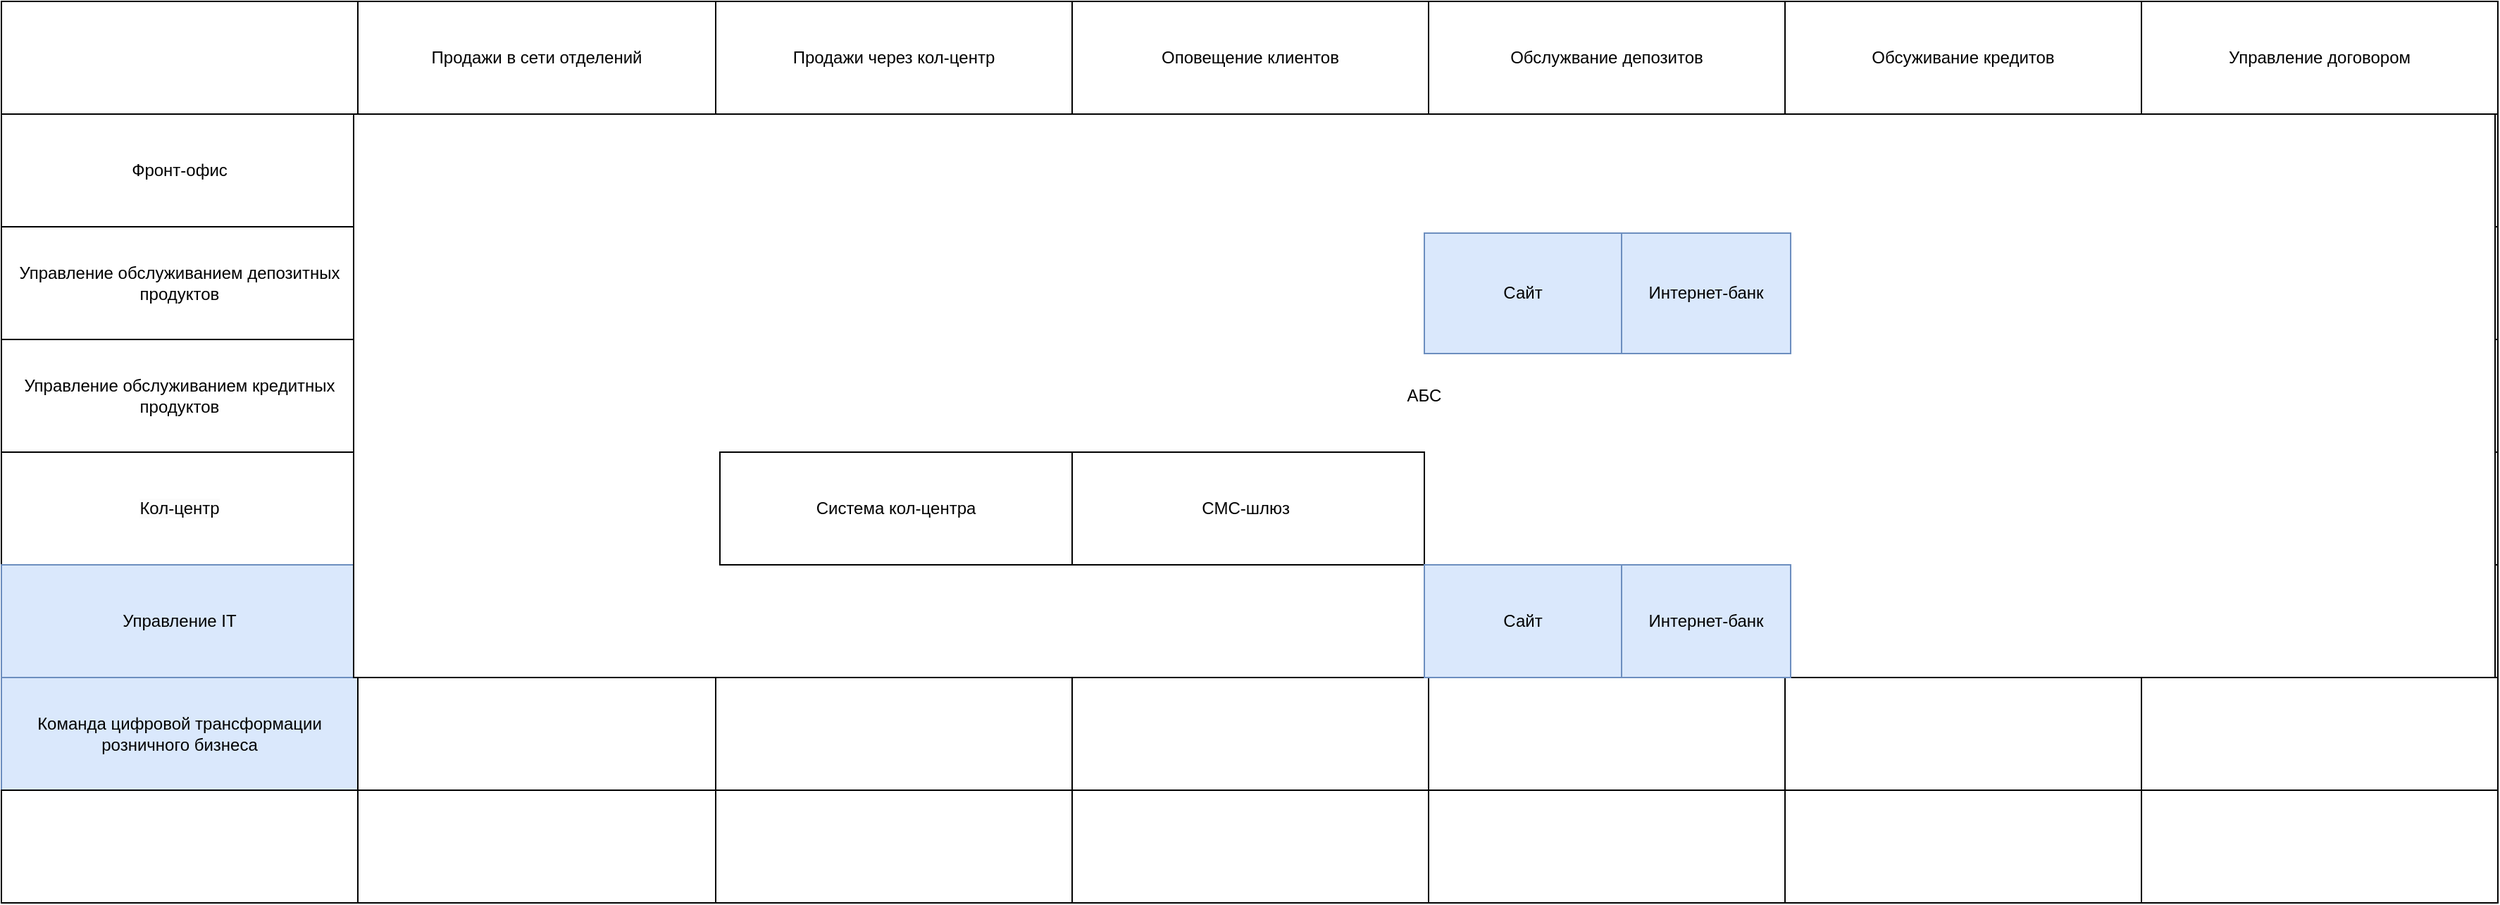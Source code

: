 <mxfile version="22.1.22" type="embed" pages="2">
  <diagram id="23iRSUPoRavnBvh4doch" name="Карта IT-ландшафта">
    <mxGraphModel dx="2517" dy="1880" grid="1" gridSize="10" guides="1" tooltips="1" connect="1" arrows="1" fold="1" page="1" pageScale="1" pageWidth="827" pageHeight="1169" math="0" shadow="0">
      <root>
        <mxCell id="0" />
        <mxCell id="1" parent="0" />
        <mxCell id="2" value="" style="childLayout=tableLayout;recursiveResize=0;shadow=0;fillColor=none;resizeLastRow=0;rounded=0;" parent="1" vertex="1">
          <mxGeometry x="270" y="340" width="1772" height="640" as="geometry" />
        </mxCell>
        <mxCell id="3" value="" style="shape=tableRow;horizontal=0;startSize=0;swimlaneHead=0;swimlaneBody=0;top=0;left=0;bottom=0;right=0;dropTarget=0;collapsible=0;recursiveResize=0;expand=0;fontStyle=0;fillColor=none;strokeColor=inherit;rounded=0;shadow=0;" parent="2" vertex="1">
          <mxGeometry width="1772" height="80" as="geometry" />
        </mxCell>
        <mxCell id="4" value="" style="connectable=0;recursiveResize=0;strokeColor=inherit;fillColor=none;align=center;whiteSpace=wrap;html=1;rounded=0;shadow=0;" parent="3" vertex="1">
          <mxGeometry width="253" height="80" as="geometry">
            <mxRectangle width="253" height="80" as="alternateBounds" />
          </mxGeometry>
        </mxCell>
        <mxCell id="5" value="Продажи в сети отделений" style="connectable=0;recursiveResize=0;strokeColor=inherit;fillColor=none;align=center;whiteSpace=wrap;html=1;rounded=0;shadow=0;" parent="3" vertex="1">
          <mxGeometry x="253" width="254" height="80" as="geometry">
            <mxRectangle width="254" height="80" as="alternateBounds" />
          </mxGeometry>
        </mxCell>
        <mxCell id="6" value="Продажи через кол-центр" style="connectable=0;recursiveResize=0;strokeColor=inherit;fillColor=none;align=center;whiteSpace=wrap;html=1;rounded=0;shadow=0;" parent="3" vertex="1">
          <mxGeometry x="507" width="253" height="80" as="geometry">
            <mxRectangle width="253" height="80" as="alternateBounds" />
          </mxGeometry>
        </mxCell>
        <mxCell id="111" value="Оповещение клиентов" style="connectable=0;recursiveResize=0;strokeColor=inherit;fillColor=none;align=center;whiteSpace=wrap;html=1;rounded=0;shadow=0;" parent="3" vertex="1">
          <mxGeometry x="760" width="253" height="80" as="geometry">
            <mxRectangle width="253" height="80" as="alternateBounds" />
          </mxGeometry>
        </mxCell>
        <mxCell id="119" value="Обслужвание депозитов" style="connectable=0;recursiveResize=0;strokeColor=inherit;fillColor=none;align=center;whiteSpace=wrap;html=1;rounded=0;shadow=0;" parent="3" vertex="1">
          <mxGeometry x="1013" width="253" height="80" as="geometry">
            <mxRectangle width="253" height="80" as="alternateBounds" />
          </mxGeometry>
        </mxCell>
        <mxCell id="127" value="Обсуживание кредитов" style="connectable=0;recursiveResize=0;strokeColor=inherit;fillColor=none;align=center;whiteSpace=wrap;html=1;rounded=0;shadow=0;" parent="3" vertex="1">
          <mxGeometry x="1266" width="253" height="80" as="geometry">
            <mxRectangle width="253" height="80" as="alternateBounds" />
          </mxGeometry>
        </mxCell>
        <mxCell id="135" value="Управление договором" style="connectable=0;recursiveResize=0;strokeColor=inherit;fillColor=none;align=center;whiteSpace=wrap;html=1;rounded=0;shadow=0;" parent="3" vertex="1">
          <mxGeometry x="1519" width="253" height="80" as="geometry">
            <mxRectangle width="253" height="80" as="alternateBounds" />
          </mxGeometry>
        </mxCell>
        <mxCell id="19" value="" style="shape=tableRow;horizontal=0;startSize=0;swimlaneHead=0;swimlaneBody=0;top=0;left=0;bottom=0;right=0;dropTarget=0;collapsible=0;recursiveResize=0;expand=0;fontStyle=0;fillColor=none;strokeColor=inherit;rounded=0;shadow=0;" parent="2" vertex="1">
          <mxGeometry y="80" width="1772" height="80" as="geometry" />
        </mxCell>
        <mxCell id="20" value="Фронт-офис" style="connectable=0;recursiveResize=0;strokeColor=inherit;fillColor=none;align=center;whiteSpace=wrap;html=1;rounded=0;shadow=0;" parent="19" vertex="1">
          <mxGeometry width="253" height="80" as="geometry">
            <mxRectangle width="253" height="80" as="alternateBounds" />
          </mxGeometry>
        </mxCell>
        <mxCell id="21" value="" style="connectable=0;recursiveResize=0;strokeColor=inherit;fillColor=none;align=center;whiteSpace=wrap;html=1;rounded=0;shadow=0;" parent="19" vertex="1">
          <mxGeometry x="253" width="254" height="80" as="geometry">
            <mxRectangle width="254" height="80" as="alternateBounds" />
          </mxGeometry>
        </mxCell>
        <mxCell id="22" value="" style="connectable=0;recursiveResize=0;strokeColor=inherit;fillColor=none;align=center;whiteSpace=wrap;html=1;rounded=0;shadow=0;" parent="19" vertex="1">
          <mxGeometry x="507" width="253" height="80" as="geometry">
            <mxRectangle width="253" height="80" as="alternateBounds" />
          </mxGeometry>
        </mxCell>
        <mxCell id="112" style="connectable=0;recursiveResize=0;strokeColor=inherit;fillColor=none;align=center;whiteSpace=wrap;html=1;rounded=0;shadow=0;" parent="19" vertex="1">
          <mxGeometry x="760" width="253" height="80" as="geometry">
            <mxRectangle width="253" height="80" as="alternateBounds" />
          </mxGeometry>
        </mxCell>
        <mxCell id="120" style="connectable=0;recursiveResize=0;strokeColor=inherit;fillColor=none;align=center;whiteSpace=wrap;html=1;rounded=0;shadow=0;" parent="19" vertex="1">
          <mxGeometry x="1013" width="253" height="80" as="geometry">
            <mxRectangle width="253" height="80" as="alternateBounds" />
          </mxGeometry>
        </mxCell>
        <mxCell id="128" style="connectable=0;recursiveResize=0;strokeColor=inherit;fillColor=none;align=center;whiteSpace=wrap;html=1;rounded=0;shadow=0;" parent="19" vertex="1">
          <mxGeometry x="1266" width="253" height="80" as="geometry">
            <mxRectangle width="253" height="80" as="alternateBounds" />
          </mxGeometry>
        </mxCell>
        <mxCell id="136" style="connectable=0;recursiveResize=0;strokeColor=inherit;fillColor=none;align=center;whiteSpace=wrap;html=1;rounded=0;shadow=0;" parent="19" vertex="1">
          <mxGeometry x="1519" width="253" height="80" as="geometry">
            <mxRectangle width="253" height="80" as="alternateBounds" />
          </mxGeometry>
        </mxCell>
        <mxCell id="15" value="" style="shape=tableRow;horizontal=0;startSize=0;swimlaneHead=0;swimlaneBody=0;top=0;left=0;bottom=0;right=0;dropTarget=0;collapsible=0;recursiveResize=0;expand=0;fontStyle=0;fillColor=none;strokeColor=inherit;rounded=0;shadow=0;" parent="2" vertex="1">
          <mxGeometry y="160" width="1772" height="80" as="geometry" />
        </mxCell>
        <mxCell id="16" value="Управление обслуживанием депозитных продуктов" style="connectable=0;recursiveResize=0;strokeColor=inherit;fillColor=none;align=center;whiteSpace=wrap;html=1;rounded=0;shadow=0;" parent="15" vertex="1">
          <mxGeometry width="253" height="80" as="geometry">
            <mxRectangle width="253" height="80" as="alternateBounds" />
          </mxGeometry>
        </mxCell>
        <mxCell id="17" value="" style="connectable=0;recursiveResize=0;strokeColor=inherit;fillColor=none;align=center;whiteSpace=wrap;html=1;rounded=0;shadow=0;" parent="15" vertex="1">
          <mxGeometry x="253" width="254" height="80" as="geometry">
            <mxRectangle width="254" height="80" as="alternateBounds" />
          </mxGeometry>
        </mxCell>
        <mxCell id="18" value="" style="connectable=0;recursiveResize=0;strokeColor=inherit;fillColor=none;align=center;whiteSpace=wrap;html=1;rounded=0;shadow=0;" parent="15" vertex="1">
          <mxGeometry x="507" width="253" height="80" as="geometry">
            <mxRectangle width="253" height="80" as="alternateBounds" />
          </mxGeometry>
        </mxCell>
        <mxCell id="113" style="connectable=0;recursiveResize=0;strokeColor=inherit;fillColor=none;align=center;whiteSpace=wrap;html=1;rounded=0;shadow=0;" parent="15" vertex="1">
          <mxGeometry x="760" width="253" height="80" as="geometry">
            <mxRectangle width="253" height="80" as="alternateBounds" />
          </mxGeometry>
        </mxCell>
        <mxCell id="121" style="connectable=0;recursiveResize=0;strokeColor=inherit;fillColor=none;align=center;whiteSpace=wrap;html=1;rounded=0;shadow=0;" parent="15" vertex="1">
          <mxGeometry x="1013" width="253" height="80" as="geometry">
            <mxRectangle width="253" height="80" as="alternateBounds" />
          </mxGeometry>
        </mxCell>
        <mxCell id="129" style="connectable=0;recursiveResize=0;strokeColor=inherit;fillColor=none;align=center;whiteSpace=wrap;html=1;rounded=0;shadow=0;" parent="15" vertex="1">
          <mxGeometry x="1266" width="253" height="80" as="geometry">
            <mxRectangle width="253" height="80" as="alternateBounds" />
          </mxGeometry>
        </mxCell>
        <mxCell id="137" style="connectable=0;recursiveResize=0;strokeColor=inherit;fillColor=none;align=center;whiteSpace=wrap;html=1;rounded=0;shadow=0;" parent="15" vertex="1">
          <mxGeometry x="1519" width="253" height="80" as="geometry">
            <mxRectangle width="253" height="80" as="alternateBounds" />
          </mxGeometry>
        </mxCell>
        <mxCell id="7" style="shape=tableRow;horizontal=0;startSize=0;swimlaneHead=0;swimlaneBody=0;top=0;left=0;bottom=0;right=0;dropTarget=0;collapsible=0;recursiveResize=0;expand=0;fontStyle=0;fillColor=none;strokeColor=inherit;rounded=0;shadow=0;" parent="2" vertex="1">
          <mxGeometry y="240" width="1772" height="80" as="geometry" />
        </mxCell>
        <mxCell id="8" value="Управление обслуживанием кредитных продуктов" style="connectable=0;recursiveResize=0;strokeColor=inherit;fillColor=none;align=center;whiteSpace=wrap;html=1;rounded=0;shadow=0;" parent="7" vertex="1">
          <mxGeometry width="253" height="80" as="geometry">
            <mxRectangle width="253" height="80" as="alternateBounds" />
          </mxGeometry>
        </mxCell>
        <mxCell id="9" value="" style="connectable=0;recursiveResize=0;strokeColor=inherit;fillColor=none;align=center;whiteSpace=wrap;html=1;rounded=0;shadow=0;" parent="7" vertex="1">
          <mxGeometry x="253" width="254" height="80" as="geometry">
            <mxRectangle width="254" height="80" as="alternateBounds" />
          </mxGeometry>
        </mxCell>
        <mxCell id="10" value="" style="connectable=0;recursiveResize=0;strokeColor=inherit;fillColor=none;align=center;whiteSpace=wrap;html=1;rounded=0;shadow=0;" parent="7" vertex="1">
          <mxGeometry x="507" width="253" height="80" as="geometry">
            <mxRectangle width="253" height="80" as="alternateBounds" />
          </mxGeometry>
        </mxCell>
        <mxCell id="114" style="connectable=0;recursiveResize=0;strokeColor=inherit;fillColor=none;align=center;whiteSpace=wrap;html=1;rounded=0;shadow=0;" parent="7" vertex="1">
          <mxGeometry x="760" width="253" height="80" as="geometry">
            <mxRectangle width="253" height="80" as="alternateBounds" />
          </mxGeometry>
        </mxCell>
        <mxCell id="122" style="connectable=0;recursiveResize=0;strokeColor=inherit;fillColor=none;align=center;whiteSpace=wrap;html=1;rounded=0;shadow=0;" parent="7" vertex="1">
          <mxGeometry x="1013" width="253" height="80" as="geometry">
            <mxRectangle width="253" height="80" as="alternateBounds" />
          </mxGeometry>
        </mxCell>
        <mxCell id="130" style="connectable=0;recursiveResize=0;strokeColor=inherit;fillColor=none;align=center;whiteSpace=wrap;html=1;rounded=0;shadow=0;" parent="7" vertex="1">
          <mxGeometry x="1266" width="253" height="80" as="geometry">
            <mxRectangle width="253" height="80" as="alternateBounds" />
          </mxGeometry>
        </mxCell>
        <mxCell id="138" style="connectable=0;recursiveResize=0;strokeColor=inherit;fillColor=none;align=center;whiteSpace=wrap;html=1;rounded=0;shadow=0;" parent="7" vertex="1">
          <mxGeometry x="1519" width="253" height="80" as="geometry">
            <mxRectangle width="253" height="80" as="alternateBounds" />
          </mxGeometry>
        </mxCell>
        <mxCell id="11" style="shape=tableRow;horizontal=0;startSize=0;swimlaneHead=0;swimlaneBody=0;top=0;left=0;bottom=0;right=0;dropTarget=0;collapsible=0;recursiveResize=0;expand=0;fontStyle=0;fillColor=none;strokeColor=inherit;rounded=0;shadow=0;" parent="2" vertex="1">
          <mxGeometry y="320" width="1772" height="80" as="geometry" />
        </mxCell>
        <mxCell id="12" value="&lt;span style=&quot;color: rgb(0, 0, 0); font-family: Helvetica; font-size: 12px; font-style: normal; font-variant-ligatures: normal; font-variant-caps: normal; font-weight: 400; letter-spacing: normal; orphans: 2; text-align: center; text-indent: 0px; text-transform: none; widows: 2; word-spacing: 0px; -webkit-text-stroke-width: 0px; background-color: rgb(251, 251, 251); text-decoration-thickness: initial; text-decoration-style: initial; text-decoration-color: initial; float: none; display: inline !important;&quot;&gt;Кол-центр&lt;/span&gt;" style="connectable=0;recursiveResize=0;strokeColor=inherit;fillColor=none;align=center;whiteSpace=wrap;html=1;rounded=0;shadow=0;" parent="11" vertex="1">
          <mxGeometry width="253" height="80" as="geometry">
            <mxRectangle width="253" height="80" as="alternateBounds" />
          </mxGeometry>
        </mxCell>
        <mxCell id="13" value="" style="connectable=0;recursiveResize=0;strokeColor=inherit;fillColor=none;align=center;whiteSpace=wrap;html=1;rounded=0;shadow=0;" parent="11" vertex="1">
          <mxGeometry x="253" width="254" height="80" as="geometry">
            <mxRectangle width="254" height="80" as="alternateBounds" />
          </mxGeometry>
        </mxCell>
        <mxCell id="14" value="" style="connectable=0;recursiveResize=0;strokeColor=inherit;fillColor=none;align=center;whiteSpace=wrap;html=1;rounded=0;shadow=0;" parent="11" vertex="1">
          <mxGeometry x="507" width="253" height="80" as="geometry">
            <mxRectangle width="253" height="80" as="alternateBounds" />
          </mxGeometry>
        </mxCell>
        <mxCell id="115" style="connectable=0;recursiveResize=0;strokeColor=inherit;fillColor=none;align=center;whiteSpace=wrap;html=1;rounded=0;shadow=0;" parent="11" vertex="1">
          <mxGeometry x="760" width="253" height="80" as="geometry">
            <mxRectangle width="253" height="80" as="alternateBounds" />
          </mxGeometry>
        </mxCell>
        <mxCell id="123" style="connectable=0;recursiveResize=0;strokeColor=inherit;fillColor=none;align=center;whiteSpace=wrap;html=1;rounded=0;shadow=0;" parent="11" vertex="1">
          <mxGeometry x="1013" width="253" height="80" as="geometry">
            <mxRectangle width="253" height="80" as="alternateBounds" />
          </mxGeometry>
        </mxCell>
        <mxCell id="131" style="connectable=0;recursiveResize=0;strokeColor=inherit;fillColor=none;align=center;whiteSpace=wrap;html=1;rounded=0;shadow=0;" parent="11" vertex="1">
          <mxGeometry x="1266" width="253" height="80" as="geometry">
            <mxRectangle width="253" height="80" as="alternateBounds" />
          </mxGeometry>
        </mxCell>
        <mxCell id="139" style="connectable=0;recursiveResize=0;strokeColor=inherit;fillColor=none;align=center;whiteSpace=wrap;html=1;rounded=0;shadow=0;" parent="11" vertex="1">
          <mxGeometry x="1519" width="253" height="80" as="geometry">
            <mxRectangle width="253" height="80" as="alternateBounds" />
          </mxGeometry>
        </mxCell>
        <mxCell id="23" style="shape=tableRow;horizontal=0;startSize=0;swimlaneHead=0;swimlaneBody=0;top=0;left=0;bottom=0;right=0;dropTarget=0;collapsible=0;recursiveResize=0;expand=0;fontStyle=0;fillColor=none;strokeColor=inherit;rounded=0;shadow=0;" parent="2" vertex="1">
          <mxGeometry y="400" width="1772" height="80" as="geometry" />
        </mxCell>
        <mxCell id="24" value="Управление IT" style="connectable=0;recursiveResize=0;strokeColor=#6c8ebf;fillColor=#dae8fc;align=center;whiteSpace=wrap;html=1;rounded=0;shadow=0;" parent="23" vertex="1">
          <mxGeometry width="253" height="80" as="geometry">
            <mxRectangle width="253" height="80" as="alternateBounds" />
          </mxGeometry>
        </mxCell>
        <mxCell id="25" value="" style="connectable=0;recursiveResize=0;strokeColor=inherit;fillColor=none;align=center;whiteSpace=wrap;html=1;rounded=0;shadow=0;" parent="23" vertex="1">
          <mxGeometry x="253" width="254" height="80" as="geometry">
            <mxRectangle width="254" height="80" as="alternateBounds" />
          </mxGeometry>
        </mxCell>
        <mxCell id="26" value="" style="connectable=0;recursiveResize=0;strokeColor=inherit;fillColor=none;align=center;whiteSpace=wrap;html=1;rounded=0;shadow=0;" parent="23" vertex="1">
          <mxGeometry x="507" width="253" height="80" as="geometry">
            <mxRectangle width="253" height="80" as="alternateBounds" />
          </mxGeometry>
        </mxCell>
        <mxCell id="116" style="connectable=0;recursiveResize=0;strokeColor=inherit;fillColor=none;align=center;whiteSpace=wrap;html=1;rounded=0;shadow=0;" parent="23" vertex="1">
          <mxGeometry x="760" width="253" height="80" as="geometry">
            <mxRectangle width="253" height="80" as="alternateBounds" />
          </mxGeometry>
        </mxCell>
        <mxCell id="124" style="connectable=0;recursiveResize=0;strokeColor=inherit;fillColor=none;align=center;whiteSpace=wrap;html=1;rounded=0;shadow=0;" parent="23" vertex="1">
          <mxGeometry x="1013" width="253" height="80" as="geometry">
            <mxRectangle width="253" height="80" as="alternateBounds" />
          </mxGeometry>
        </mxCell>
        <mxCell id="132" style="connectable=0;recursiveResize=0;strokeColor=inherit;fillColor=none;align=center;whiteSpace=wrap;html=1;rounded=0;shadow=0;" parent="23" vertex="1">
          <mxGeometry x="1266" width="253" height="80" as="geometry">
            <mxRectangle width="253" height="80" as="alternateBounds" />
          </mxGeometry>
        </mxCell>
        <mxCell id="140" style="connectable=0;recursiveResize=0;strokeColor=inherit;fillColor=none;align=center;whiteSpace=wrap;html=1;rounded=0;shadow=0;" parent="23" vertex="1">
          <mxGeometry x="1519" width="253" height="80" as="geometry">
            <mxRectangle width="253" height="80" as="alternateBounds" />
          </mxGeometry>
        </mxCell>
        <mxCell id="27" style="shape=tableRow;horizontal=0;startSize=0;swimlaneHead=0;swimlaneBody=0;top=0;left=0;bottom=0;right=0;dropTarget=0;collapsible=0;recursiveResize=0;expand=0;fontStyle=0;fillColor=none;strokeColor=inherit;rounded=0;shadow=0;" parent="2" vertex="1">
          <mxGeometry y="480" width="1772" height="80" as="geometry" />
        </mxCell>
        <mxCell id="28" value="Команда цифровой трансформации розничного бизнеса" style="connectable=0;recursiveResize=0;strokeColor=#6c8ebf;fillColor=#dae8fc;align=center;whiteSpace=wrap;html=1;rounded=0;shadow=0;" parent="27" vertex="1">
          <mxGeometry width="253" height="80" as="geometry">
            <mxRectangle width="253" height="80" as="alternateBounds" />
          </mxGeometry>
        </mxCell>
        <mxCell id="29" value="" style="connectable=0;recursiveResize=0;strokeColor=inherit;fillColor=none;align=center;whiteSpace=wrap;html=1;rounded=0;shadow=0;" parent="27" vertex="1">
          <mxGeometry x="253" width="254" height="80" as="geometry">
            <mxRectangle width="254" height="80" as="alternateBounds" />
          </mxGeometry>
        </mxCell>
        <mxCell id="30" value="" style="connectable=0;recursiveResize=0;strokeColor=inherit;fillColor=none;align=center;whiteSpace=wrap;html=1;rounded=0;shadow=0;" parent="27" vertex="1">
          <mxGeometry x="507" width="253" height="80" as="geometry">
            <mxRectangle width="253" height="80" as="alternateBounds" />
          </mxGeometry>
        </mxCell>
        <mxCell id="117" style="connectable=0;recursiveResize=0;strokeColor=inherit;fillColor=none;align=center;whiteSpace=wrap;html=1;rounded=0;shadow=0;" parent="27" vertex="1">
          <mxGeometry x="760" width="253" height="80" as="geometry">
            <mxRectangle width="253" height="80" as="alternateBounds" />
          </mxGeometry>
        </mxCell>
        <mxCell id="125" style="connectable=0;recursiveResize=0;strokeColor=inherit;fillColor=none;align=center;whiteSpace=wrap;html=1;rounded=0;shadow=0;" parent="27" vertex="1">
          <mxGeometry x="1013" width="253" height="80" as="geometry">
            <mxRectangle width="253" height="80" as="alternateBounds" />
          </mxGeometry>
        </mxCell>
        <mxCell id="133" style="connectable=0;recursiveResize=0;strokeColor=inherit;fillColor=none;align=center;whiteSpace=wrap;html=1;rounded=0;shadow=0;" parent="27" vertex="1">
          <mxGeometry x="1266" width="253" height="80" as="geometry">
            <mxRectangle width="253" height="80" as="alternateBounds" />
          </mxGeometry>
        </mxCell>
        <mxCell id="141" style="connectable=0;recursiveResize=0;strokeColor=inherit;fillColor=none;align=center;whiteSpace=wrap;html=1;rounded=0;shadow=0;" parent="27" vertex="1">
          <mxGeometry x="1519" width="253" height="80" as="geometry">
            <mxRectangle width="253" height="80" as="alternateBounds" />
          </mxGeometry>
        </mxCell>
        <mxCell id="31" style="shape=tableRow;horizontal=0;startSize=0;swimlaneHead=0;swimlaneBody=0;top=0;left=0;bottom=0;right=0;dropTarget=0;collapsible=0;recursiveResize=0;expand=0;fontStyle=0;fillColor=none;strokeColor=inherit;rounded=0;shadow=0;" parent="2" vertex="1">
          <mxGeometry y="560" width="1772" height="80" as="geometry" />
        </mxCell>
        <mxCell id="32" value="" style="connectable=0;recursiveResize=0;strokeColor=inherit;fillColor=none;align=center;whiteSpace=wrap;html=1;rounded=0;shadow=0;" parent="31" vertex="1">
          <mxGeometry width="253" height="80" as="geometry">
            <mxRectangle width="253" height="80" as="alternateBounds" />
          </mxGeometry>
        </mxCell>
        <mxCell id="33" value="" style="connectable=0;recursiveResize=0;strokeColor=inherit;fillColor=none;align=center;whiteSpace=wrap;html=1;rounded=0;shadow=0;" parent="31" vertex="1">
          <mxGeometry x="253" width="254" height="80" as="geometry">
            <mxRectangle width="254" height="80" as="alternateBounds" />
          </mxGeometry>
        </mxCell>
        <mxCell id="34" value="" style="connectable=0;recursiveResize=0;strokeColor=inherit;fillColor=none;align=center;whiteSpace=wrap;html=1;rounded=0;shadow=0;" parent="31" vertex="1">
          <mxGeometry x="507" width="253" height="80" as="geometry">
            <mxRectangle width="253" height="80" as="alternateBounds" />
          </mxGeometry>
        </mxCell>
        <mxCell id="118" style="connectable=0;recursiveResize=0;strokeColor=inherit;fillColor=none;align=center;whiteSpace=wrap;html=1;rounded=0;shadow=0;" parent="31" vertex="1">
          <mxGeometry x="760" width="253" height="80" as="geometry">
            <mxRectangle width="253" height="80" as="alternateBounds" />
          </mxGeometry>
        </mxCell>
        <mxCell id="126" style="connectable=0;recursiveResize=0;strokeColor=inherit;fillColor=none;align=center;whiteSpace=wrap;html=1;rounded=0;shadow=0;" parent="31" vertex="1">
          <mxGeometry x="1013" width="253" height="80" as="geometry">
            <mxRectangle width="253" height="80" as="alternateBounds" />
          </mxGeometry>
        </mxCell>
        <mxCell id="134" style="connectable=0;recursiveResize=0;strokeColor=inherit;fillColor=none;align=center;whiteSpace=wrap;html=1;rounded=0;shadow=0;" parent="31" vertex="1">
          <mxGeometry x="1266" width="253" height="80" as="geometry">
            <mxRectangle width="253" height="80" as="alternateBounds" />
          </mxGeometry>
        </mxCell>
        <mxCell id="142" style="connectable=0;recursiveResize=0;strokeColor=inherit;fillColor=none;align=center;whiteSpace=wrap;html=1;rounded=0;shadow=0;" parent="31" vertex="1">
          <mxGeometry x="1519" width="253" height="80" as="geometry">
            <mxRectangle width="253" height="80" as="alternateBounds" />
          </mxGeometry>
        </mxCell>
        <mxCell id="144" value="АБС" style="rounded=0;whiteSpace=wrap;html=1;" parent="1" vertex="1">
          <mxGeometry x="520" y="420" width="1520" height="400" as="geometry" />
        </mxCell>
        <mxCell id="145" value="Система кол-центра" style="rounded=0;whiteSpace=wrap;html=1;" parent="1" vertex="1">
          <mxGeometry x="780" y="660" width="250" height="80" as="geometry" />
        </mxCell>
        <mxCell id="147" value="СМС-шлюз&amp;nbsp;" style="rounded=0;whiteSpace=wrap;html=1;" parent="1" vertex="1">
          <mxGeometry x="1030" y="660" width="250" height="80" as="geometry" />
        </mxCell>
        <mxCell id="tySPT_WJjhpOm1TL8Xh6-148" value="Интернет-банк" style="rounded=0;whiteSpace=wrap;html=1;fillColor=#dae8fc;strokeColor=#6c8ebf;" vertex="1" parent="1">
          <mxGeometry x="1420" y="504.5" width="120" height="85.5" as="geometry" />
        </mxCell>
        <mxCell id="tySPT_WJjhpOm1TL8Xh6-149" value="Сайт" style="rounded=0;whiteSpace=wrap;html=1;fillColor=#dae8fc;strokeColor=#6c8ebf;" vertex="1" parent="1">
          <mxGeometry x="1280" y="504.5" width="140" height="85.5" as="geometry" />
        </mxCell>
        <mxCell id="tySPT_WJjhpOm1TL8Xh6-150" value="Сайт" style="rounded=0;whiteSpace=wrap;html=1;fillColor=#dae8fc;strokeColor=#6c8ebf;" vertex="1" parent="1">
          <mxGeometry x="1280" y="740" width="140" height="80" as="geometry" />
        </mxCell>
        <mxCell id="tySPT_WJjhpOm1TL8Xh6-151" value="Интернет-банк" style="rounded=0;whiteSpace=wrap;html=1;fillColor=#dae8fc;strokeColor=#6c8ebf;" vertex="1" parent="1">
          <mxGeometry x="1420" y="740" width="120" height="80" as="geometry" />
        </mxCell>
      </root>
    </mxGraphModel>
  </diagram>
  <diagram id="lfnTBax00hE1uNlsVQaj" name="Схема интеграции">
    <mxGraphModel dx="1510" dy="1128" grid="1" gridSize="10" guides="1" tooltips="1" connect="1" arrows="1" fold="1" page="1" pageScale="1" pageWidth="850" pageHeight="1100" math="0" shadow="0">
      <root>
        <mxCell id="0" />
        <mxCell id="1" parent="0" />
        <mxCell id="lyqIEStebpqSaM2RADwk-8" style="edgeStyle=orthogonalEdgeStyle;rounded=0;orthogonalLoop=1;jettySize=auto;html=1;entryX=1;entryY=0.5;entryDx=0;entryDy=0;" edge="1" parent="1" source="sh-Llrcm7GGlIdviu7bQ-1" target="lun9h0YgoKc6BBx3S6GW-1">
          <mxGeometry relative="1" as="geometry" />
        </mxCell>
        <mxCell id="sh-Llrcm7GGlIdviu7bQ-1" value="Оператор Call-центра" style="shape=umlActor;verticalLabelPosition=bottom;verticalAlign=top;html=1;outlineConnect=0;" parent="1" vertex="1">
          <mxGeometry x="820" y="400" width="30" height="60" as="geometry" />
        </mxCell>
        <mxCell id="H0_2hG_JeSyw6rhTEPEp-11" style="edgeStyle=orthogonalEdgeStyle;rounded=0;orthogonalLoop=1;jettySize=auto;html=1;entryX=0;entryY=0.75;entryDx=0;entryDy=0;" edge="1" parent="1" source="sh-Llrcm7GGlIdviu7bQ-3" target="KglM5LXEc3OGo9CoWYs0-1">
          <mxGeometry relative="1" as="geometry" />
        </mxCell>
        <mxCell id="H0_2hG_JeSyw6rhTEPEp-15" value="Уровень кредитного риска" style="edgeLabel;html=1;align=center;verticalAlign=middle;resizable=0;points=[];" vertex="1" connectable="0" parent="H0_2hG_JeSyw6rhTEPEp-11">
          <mxGeometry x="-0.544" y="1" relative="1" as="geometry">
            <mxPoint x="35" y="1" as="offset" />
          </mxGeometry>
        </mxCell>
        <mxCell id="sh-Llrcm7GGlIdviu7bQ-3" value="Менеджер кредитования" style="shape=umlActor;verticalLabelPosition=bottom;verticalAlign=top;html=1;outlineConnect=0;" parent="1" vertex="1">
          <mxGeometry x="130" y="670" width="30" height="60" as="geometry" />
        </mxCell>
        <mxCell id="lyqIEStebpqSaM2RADwk-2" style="edgeStyle=orthogonalEdgeStyle;rounded=0;orthogonalLoop=1;jettySize=auto;html=1;" edge="1" parent="1" source="MBBiyFHSKikTmOrXlbL9-3" target="f-hntRRsHgMGelHxaWeq-1">
          <mxGeometry relative="1" as="geometry" />
        </mxCell>
        <mxCell id="lyqIEStebpqSaM2RADwk-3" value="Заявка на открытие депозита" style="edgeLabel;html=1;align=center;verticalAlign=middle;resizable=0;points=[];" vertex="1" connectable="0" parent="lyqIEStebpqSaM2RADwk-2">
          <mxGeometry x="-0.053" y="-1" relative="1" as="geometry">
            <mxPoint as="offset" />
          </mxGeometry>
        </mxCell>
        <mxCell id="lyqIEStebpqSaM2RADwk-6" style="edgeStyle=orthogonalEdgeStyle;rounded=0;orthogonalLoop=1;jettySize=auto;html=1;entryX=0;entryY=0.5;entryDx=0;entryDy=0;" edge="1" parent="1" source="MBBiyFHSKikTmOrXlbL9-3" target="lun9h0YgoKc6BBx3S6GW-1">
          <mxGeometry relative="1" as="geometry">
            <Array as="points">
              <mxPoint x="410" y="430" />
            </Array>
          </mxGeometry>
        </mxCell>
        <mxCell id="lyqIEStebpqSaM2RADwk-7" value="Уточнение деталей по условиям депозита" style="edgeLabel;html=1;align=center;verticalAlign=middle;resizable=0;points=[];" vertex="1" connectable="0" parent="lyqIEStebpqSaM2RADwk-6">
          <mxGeometry x="-0.4" y="-1" relative="1" as="geometry">
            <mxPoint x="1" y="-10" as="offset" />
          </mxGeometry>
        </mxCell>
        <mxCell id="CJc5ETf3kEd3QHZLAn4q-5" style="edgeStyle=orthogonalEdgeStyle;rounded=0;orthogonalLoop=1;jettySize=auto;html=1;entryX=0;entryY=0.5;entryDx=0;entryDy=0;" edge="1" parent="1" source="MBBiyFHSKikTmOrXlbL9-3" target="CJc5ETf3kEd3QHZLAn4q-2">
          <mxGeometry relative="1" as="geometry" />
        </mxCell>
        <mxCell id="CJc5ETf3kEd3QHZLAn4q-7" value="подача заявки на депозит" style="edgeLabel;html=1;align=center;verticalAlign=middle;resizable=0;points=[];" vertex="1" connectable="0" parent="CJc5ETf3kEd3QHZLAn4q-5">
          <mxGeometry x="-0.013" relative="1" as="geometry">
            <mxPoint x="1" y="1" as="offset" />
          </mxGeometry>
        </mxCell>
        <mxCell id="CJc5ETf3kEd3QHZLAn4q-6" style="edgeStyle=orthogonalEdgeStyle;rounded=0;orthogonalLoop=1;jettySize=auto;html=1;entryX=0;entryY=0.5;entryDx=0;entryDy=0;" edge="1" parent="1" source="MBBiyFHSKikTmOrXlbL9-3" target="CJc5ETf3kEd3QHZLAn4q-1">
          <mxGeometry relative="1" as="geometry">
            <Array as="points">
              <mxPoint x="460" y="338" />
              <mxPoint x="460" y="338" />
            </Array>
          </mxGeometry>
        </mxCell>
        <mxCell id="CJc5ETf3kEd3QHZLAn4q-8" value="открытие депозитов и&lt;br&gt;&amp;nbsp;накопительных счетов" style="edgeLabel;html=1;align=center;verticalAlign=middle;resizable=0;points=[];" vertex="1" connectable="0" parent="CJc5ETf3kEd3QHZLAn4q-6">
          <mxGeometry x="-0.342" y="2" relative="1" as="geometry">
            <mxPoint x="24" y="2" as="offset" />
          </mxGeometry>
        </mxCell>
        <mxCell id="MBBiyFHSKikTmOrXlbL9-3" value="Клиент" style="shape=umlActor;verticalLabelPosition=bottom;verticalAlign=top;html=1;outlineConnect=0;fillColor=#d5e8d4;strokeColor=#82b366;" parent="1" vertex="1">
          <mxGeometry x="395" y="280" width="30" height="60" as="geometry" />
        </mxCell>
        <mxCell id="H0_2hG_JeSyw6rhTEPEp-2" style="edgeStyle=orthogonalEdgeStyle;rounded=0;orthogonalLoop=1;jettySize=auto;html=1;entryX=0;entryY=0.5;entryDx=0;entryDy=0;" edge="1" parent="1" source="KglM5LXEc3OGo9CoWYs0-1" target="H0_2hG_JeSyw6rhTEPEp-1">
          <mxGeometry relative="1" as="geometry">
            <Array as="points">
              <mxPoint x="440" y="750" />
            </Array>
          </mxGeometry>
        </mxCell>
        <mxCell id="KglM5LXEc3OGo9CoWYs0-1" value="АБС" style="rounded=0;whiteSpace=wrap;html=1;" vertex="1" parent="1">
          <mxGeometry x="325" y="480" width="200" height="250" as="geometry" />
        </mxCell>
        <mxCell id="CJc5ETf3kEd3QHZLAn4q-3" style="edgeStyle=orthogonalEdgeStyle;rounded=0;orthogonalLoop=1;jettySize=auto;html=1;entryX=1;entryY=0.25;entryDx=0;entryDy=0;" edge="1" parent="1" source="lun9h0YgoKc6BBx3S6GW-1" target="KglM5LXEc3OGo9CoWYs0-1">
          <mxGeometry relative="1" as="geometry">
            <Array as="points">
              <mxPoint x="640" y="543" />
            </Array>
          </mxGeometry>
        </mxCell>
        <mxCell id="CJc5ETf3kEd3QHZLAn4q-4" value="Заявка на открытие депозита" style="edgeLabel;html=1;align=center;verticalAlign=middle;resizable=0;points=[];" vertex="1" connectable="0" parent="CJc5ETf3kEd3QHZLAn4q-3">
          <mxGeometry x="-0.544" y="2" relative="1" as="geometry">
            <mxPoint as="offset" />
          </mxGeometry>
        </mxCell>
        <mxCell id="lun9h0YgoKc6BBx3S6GW-1" value="Call-центр" style="rounded=0;whiteSpace=wrap;html=1;" vertex="1" parent="1">
          <mxGeometry x="580" y="400" width="120" height="60" as="geometry" />
        </mxCell>
        <mxCell id="H0_2hG_JeSyw6rhTEPEp-16" style="edgeStyle=orthogonalEdgeStyle;rounded=0;orthogonalLoop=1;jettySize=auto;html=1;entryX=0.25;entryY=0;entryDx=0;entryDy=0;" edge="1" parent="1" source="f-hntRRsHgMGelHxaWeq-1" target="KglM5LXEc3OGo9CoWYs0-1">
          <mxGeometry relative="1" as="geometry">
            <Array as="points">
              <mxPoint x="375" y="340" />
            </Array>
          </mxGeometry>
        </mxCell>
        <mxCell id="H0_2hG_JeSyw6rhTEPEp-17" value="Создание депозита" style="edgeLabel;html=1;align=center;verticalAlign=middle;resizable=0;points=[];" vertex="1" connectable="0" parent="H0_2hG_JeSyw6rhTEPEp-16">
          <mxGeometry x="-0.4" y="4" relative="1" as="geometry">
            <mxPoint as="offset" />
          </mxGeometry>
        </mxCell>
        <mxCell id="f-hntRRsHgMGelHxaWeq-1" value="Фронт офис" style="shape=umlActor;verticalLabelPosition=bottom;verticalAlign=top;html=1;outlineConnect=0;" vertex="1" parent="1">
          <mxGeometry x="130" y="280" width="30" height="60" as="geometry" />
        </mxCell>
        <mxCell id="H0_2hG_JeSyw6rhTEPEp-10" style="edgeStyle=orthogonalEdgeStyle;rounded=0;orthogonalLoop=1;jettySize=auto;html=1;entryX=0;entryY=0.25;entryDx=0;entryDy=0;" edge="1" parent="1" source="lyqIEStebpqSaM2RADwk-1" target="KglM5LXEc3OGo9CoWYs0-1">
          <mxGeometry relative="1" as="geometry" />
        </mxCell>
        <mxCell id="H0_2hG_JeSyw6rhTEPEp-18" value="Ставка по депозиту" style="edgeLabel;html=1;align=center;verticalAlign=middle;resizable=0;points=[];" vertex="1" connectable="0" parent="H0_2hG_JeSyw6rhTEPEp-10">
          <mxGeometry x="-0.322" y="-1" relative="1" as="geometry">
            <mxPoint as="offset" />
          </mxGeometry>
        </mxCell>
        <mxCell id="CJc5ETf3kEd3QHZLAn4q-14" style="edgeStyle=orthogonalEdgeStyle;rounded=0;orthogonalLoop=1;jettySize=auto;html=1;entryX=0;entryY=0.5;entryDx=0;entryDy=0;" edge="1" parent="1" source="lyqIEStebpqSaM2RADwk-1" target="KglM5LXEc3OGo9CoWYs0-1">
          <mxGeometry relative="1" as="geometry">
            <Array as="points">
              <mxPoint x="145" y="580" />
              <mxPoint x="243" y="580" />
              <mxPoint x="243" y="605" />
            </Array>
          </mxGeometry>
        </mxCell>
        <mxCell id="CJc5ETf3kEd3QHZLAn4q-15" value="Обработка заявок от&amp;nbsp;&lt;br&gt;&amp;nbsp;Интернет-банка" style="edgeLabel;html=1;align=center;verticalAlign=middle;resizable=0;points=[];" vertex="1" connectable="0" parent="CJc5ETf3kEd3QHZLAn4q-14">
          <mxGeometry x="-0.149" relative="1" as="geometry">
            <mxPoint x="25" y="10" as="offset" />
          </mxGeometry>
        </mxCell>
        <mxCell id="lyqIEStebpqSaM2RADwk-1" value="Менеджер депозитов" style="shape=umlActor;verticalLabelPosition=bottom;verticalAlign=top;html=1;outlineConnect=0;" vertex="1" parent="1">
          <mxGeometry x="130" y="490" width="30" height="60" as="geometry" />
        </mxCell>
        <mxCell id="H0_2hG_JeSyw6rhTEPEp-1" value="Смс шлюз" style="rounded=0;whiteSpace=wrap;html=1;" vertex="1" parent="1">
          <mxGeometry x="580" y="720" width="120" height="60" as="geometry" />
        </mxCell>
        <mxCell id="H0_2hG_JeSyw6rhTEPEp-3" style="edgeStyle=orthogonalEdgeStyle;rounded=0;orthogonalLoop=1;jettySize=auto;html=1;entryX=0.5;entryY=0;entryDx=0;entryDy=0;entryPerimeter=0;" edge="1" parent="1" source="f-hntRRsHgMGelHxaWeq-1" target="lyqIEStebpqSaM2RADwk-1">
          <mxGeometry relative="1" as="geometry" />
        </mxCell>
        <mxCell id="H0_2hG_JeSyw6rhTEPEp-4" value="Запрос ставки депозита" style="edgeLabel;html=1;align=center;verticalAlign=middle;resizable=0;points=[];" vertex="1" connectable="0" parent="H0_2hG_JeSyw6rhTEPEp-3">
          <mxGeometry relative="1" as="geometry">
            <mxPoint as="offset" />
          </mxGeometry>
        </mxCell>
        <mxCell id="H0_2hG_JeSyw6rhTEPEp-6" style="edgeStyle=orthogonalEdgeStyle;rounded=0;orthogonalLoop=1;jettySize=auto;html=1;entryX=0.5;entryY=0;entryDx=0;entryDy=0;entryPerimeter=0;" edge="1" parent="1" source="lyqIEStebpqSaM2RADwk-1" target="sh-Llrcm7GGlIdviu7bQ-3">
          <mxGeometry relative="1" as="geometry" />
        </mxCell>
        <mxCell id="H0_2hG_JeSyw6rhTEPEp-7" value="Запрос специальных условий" style="edgeLabel;html=1;align=center;verticalAlign=middle;resizable=0;points=[];" vertex="1" connectable="0" parent="H0_2hG_JeSyw6rhTEPEp-6">
          <mxGeometry x="0.092" y="-1" relative="1" as="geometry">
            <mxPoint as="offset" />
          </mxGeometry>
        </mxCell>
        <mxCell id="H0_2hG_JeSyw6rhTEPEp-8" value="Система кредитования" style="rounded=0;whiteSpace=wrap;html=1;" vertex="1" parent="1">
          <mxGeometry x="340" y="650" width="170" height="60" as="geometry" />
        </mxCell>
        <mxCell id="H0_2hG_JeSyw6rhTEPEp-9" value="Система депозитов" style="rounded=0;whiteSpace=wrap;html=1;" vertex="1" parent="1">
          <mxGeometry x="340" y="500" width="170" height="60" as="geometry" />
        </mxCell>
        <mxCell id="CJc5ETf3kEd3QHZLAn4q-11" style="edgeStyle=orthogonalEdgeStyle;rounded=0;orthogonalLoop=1;jettySize=auto;html=1;entryX=1;entryY=0.75;entryDx=0;entryDy=0;" edge="1" parent="1" source="CJc5ETf3kEd3QHZLAn4q-1" target="KglM5LXEc3OGo9CoWYs0-1">
          <mxGeometry relative="1" as="geometry">
            <Array as="points">
              <mxPoint x="980" y="338" />
              <mxPoint x="980" y="668" />
            </Array>
          </mxGeometry>
        </mxCell>
        <mxCell id="CJc5ETf3kEd3QHZLAn4q-12" value="Запрос на открытия депозита и счетов" style="edgeLabel;html=1;align=center;verticalAlign=middle;resizable=0;points=[];" vertex="1" connectable="0" parent="CJc5ETf3kEd3QHZLAn4q-11">
          <mxGeometry x="-0.546" relative="1" as="geometry">
            <mxPoint x="-10" y="143" as="offset" />
          </mxGeometry>
        </mxCell>
        <mxCell id="CJc5ETf3kEd3QHZLAn4q-1" value="Интернет-банк" style="rounded=0;whiteSpace=wrap;html=1;fillColor=#dae8fc;strokeColor=#6c8ebf;" vertex="1" parent="1">
          <mxGeometry x="760" y="300" width="150" height="75.5" as="geometry" />
        </mxCell>
        <mxCell id="CJc5ETf3kEd3QHZLAn4q-9" style="edgeStyle=orthogonalEdgeStyle;rounded=0;orthogonalLoop=1;jettySize=auto;html=1;entryX=0.5;entryY=0;entryDx=0;entryDy=0;" edge="1" parent="1" source="CJc5ETf3kEd3QHZLAn4q-2" target="lun9h0YgoKc6BBx3S6GW-1">
          <mxGeometry relative="1" as="geometry" />
        </mxCell>
        <mxCell id="CJc5ETf3kEd3QHZLAn4q-10" value="Заявка на депозит" style="edgeLabel;html=1;align=center;verticalAlign=middle;resizable=0;points=[];" vertex="1" connectable="0" parent="CJc5ETf3kEd3QHZLAn4q-9">
          <mxGeometry x="-0.557" relative="1" as="geometry">
            <mxPoint as="offset" />
          </mxGeometry>
        </mxCell>
        <mxCell id="CJc5ETf3kEd3QHZLAn4q-2" value="Сайт" style="rounded=0;whiteSpace=wrap;html=1;fillColor=#dae8fc;strokeColor=#6c8ebf;" vertex="1" parent="1">
          <mxGeometry x="565" y="190" width="150" height="70" as="geometry" />
        </mxCell>
      </root>
    </mxGraphModel>
  </diagram>
</mxfile>
